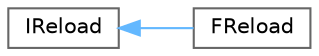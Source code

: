 digraph "Graphical Class Hierarchy"
{
 // INTERACTIVE_SVG=YES
 // LATEX_PDF_SIZE
  bgcolor="transparent";
  edge [fontname=Helvetica,fontsize=10,labelfontname=Helvetica,labelfontsize=10];
  node [fontname=Helvetica,fontsize=10,shape=box,height=0.2,width=0.4];
  rankdir="LR";
  Node0 [id="Node000000",label="IReload",height=0.2,width=0.4,color="grey40", fillcolor="white", style="filled",URL="$d6/dac/classIReload.html",tooltip="Systems that implement a reload capability implement this interface and register it with the module m..."];
  Node0 -> Node1 [id="edge5568_Node000000_Node000001",dir="back",color="steelblue1",style="solid",tooltip=" "];
  Node1 [id="Node000001",label="FReload",height=0.2,width=0.4,color="grey40", fillcolor="white", style="filled",URL="$db/dd7/classFReload.html",tooltip=" "];
}
